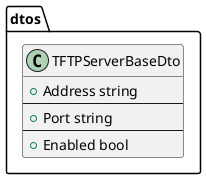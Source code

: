 @startuml

package dtos {
    class TFTPServerBaseDto {
        +Address string
        --
        +Port string
        --
        +Enabled bool
    }
}

@enduml

